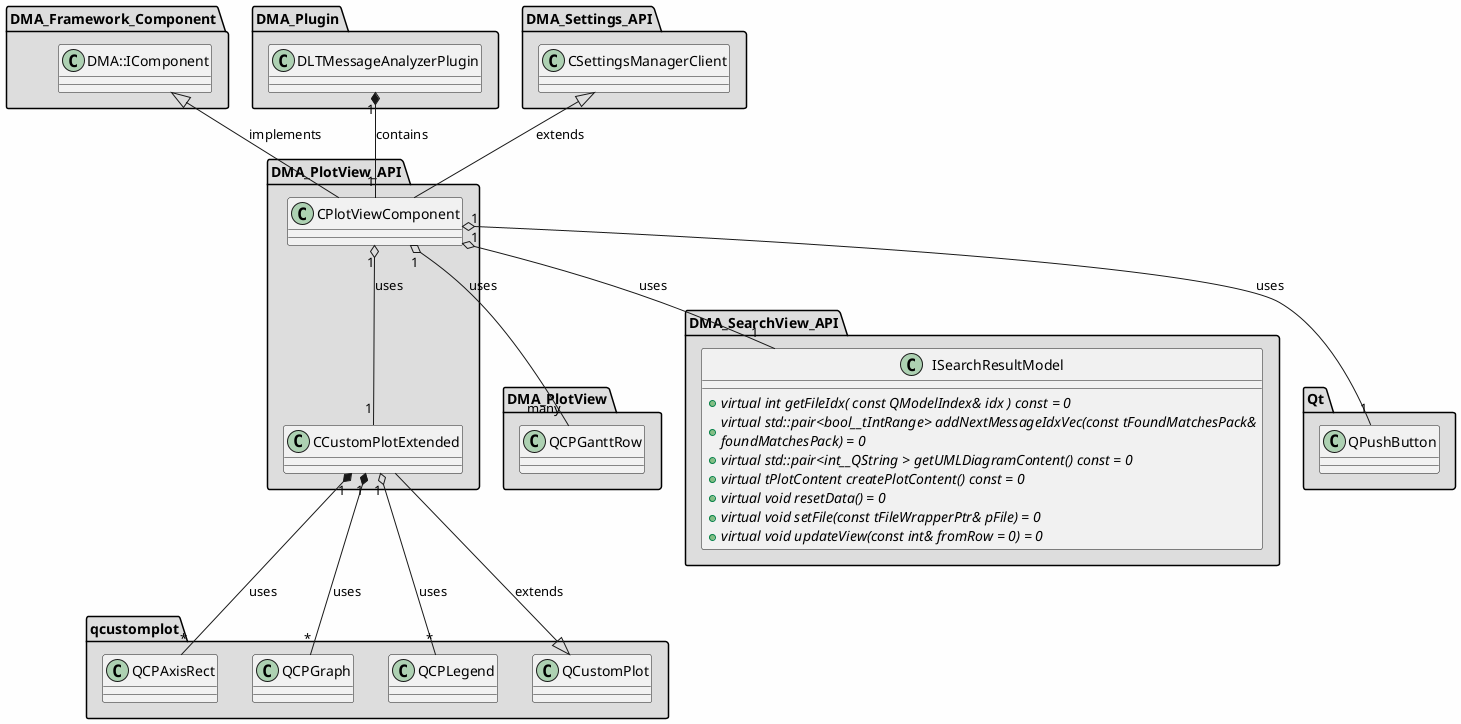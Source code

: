 
@startuml

skinparam backgroundColor #FEFEFE
skinparam wrapWidth 600
package "DMA_Framework_Component" #DDDDDD
{

class "DMA::IComponent"
{
}

}

package "DMA_PlotView" #DDDDDD
{

class "QCPGanttRow"
{
}

}

package "DMA_PlotView_API" #DDDDDD
{

class "CCustomPlotExtended"
{
}

class "CPlotViewComponent"
{
}

}

package "DMA_Plugin" #DDDDDD
{

class "DLTMessageAnalyzerPlugin"
{
}

}

package "DMA_SearchView_API" #DDDDDD
{

class "ISearchResultModel"
{
    + {abstract} virtual int getFileIdx( const QModelIndex& idx ) const = 0
    + {abstract} virtual std::pair<bool__tIntRange> addNextMessageIdxVec(const tFoundMatchesPack& foundMatchesPack) = 0
    + {abstract} virtual std::pair<int__QString > getUMLDiagramContent() const = 0
    + {abstract} virtual tPlotContent createPlotContent() const = 0
    + {abstract} virtual void resetData() = 0
    + {abstract} virtual void setFile(const tFileWrapperPtr& pFile) = 0
    + {abstract} virtual void updateView(const int& fromRow = 0) = 0
}

}

package "DMA_Settings_API" #DDDDDD
{

class "CSettingsManagerClient"
{
}

}

package "Qt" #DDDDDD
{

class "QPushButton"
{
}

}

package "qcustomplot" #DDDDDD
{

class "QCPAxisRect"
{
}

class "QCPGraph"
{
}

class "QCPLegend"
{
}

class "QCustomPlot"
{
}

}

'====================Inheritance section====================
QCustomPlot <|-- CCustomPlotExtended : extends
CSettingsManagerClient <|-- CPlotViewComponent : extends
DMA::IComponent <|-- CPlotViewComponent : implements

'====================Dependencies section====================
CCustomPlotExtended "1" *-- "*" QCPAxisRect : uses
CCustomPlotExtended "1" *-- "*" QCPGraph : uses
CCustomPlotExtended "1" o-- "*" QCPLegend : uses
CPlotViewComponent "1" o-- "1" CCustomPlotExtended : uses
CPlotViewComponent "1" o-- "1" ISearchResultModel : uses
CPlotViewComponent "1" o-- "many" QCPGanttRow : uses
CPlotViewComponent "1" o-- "1" QPushButton : uses
DLTMessageAnalyzerPlugin "1" *-- "1" CPlotViewComponent : contains

@enduml